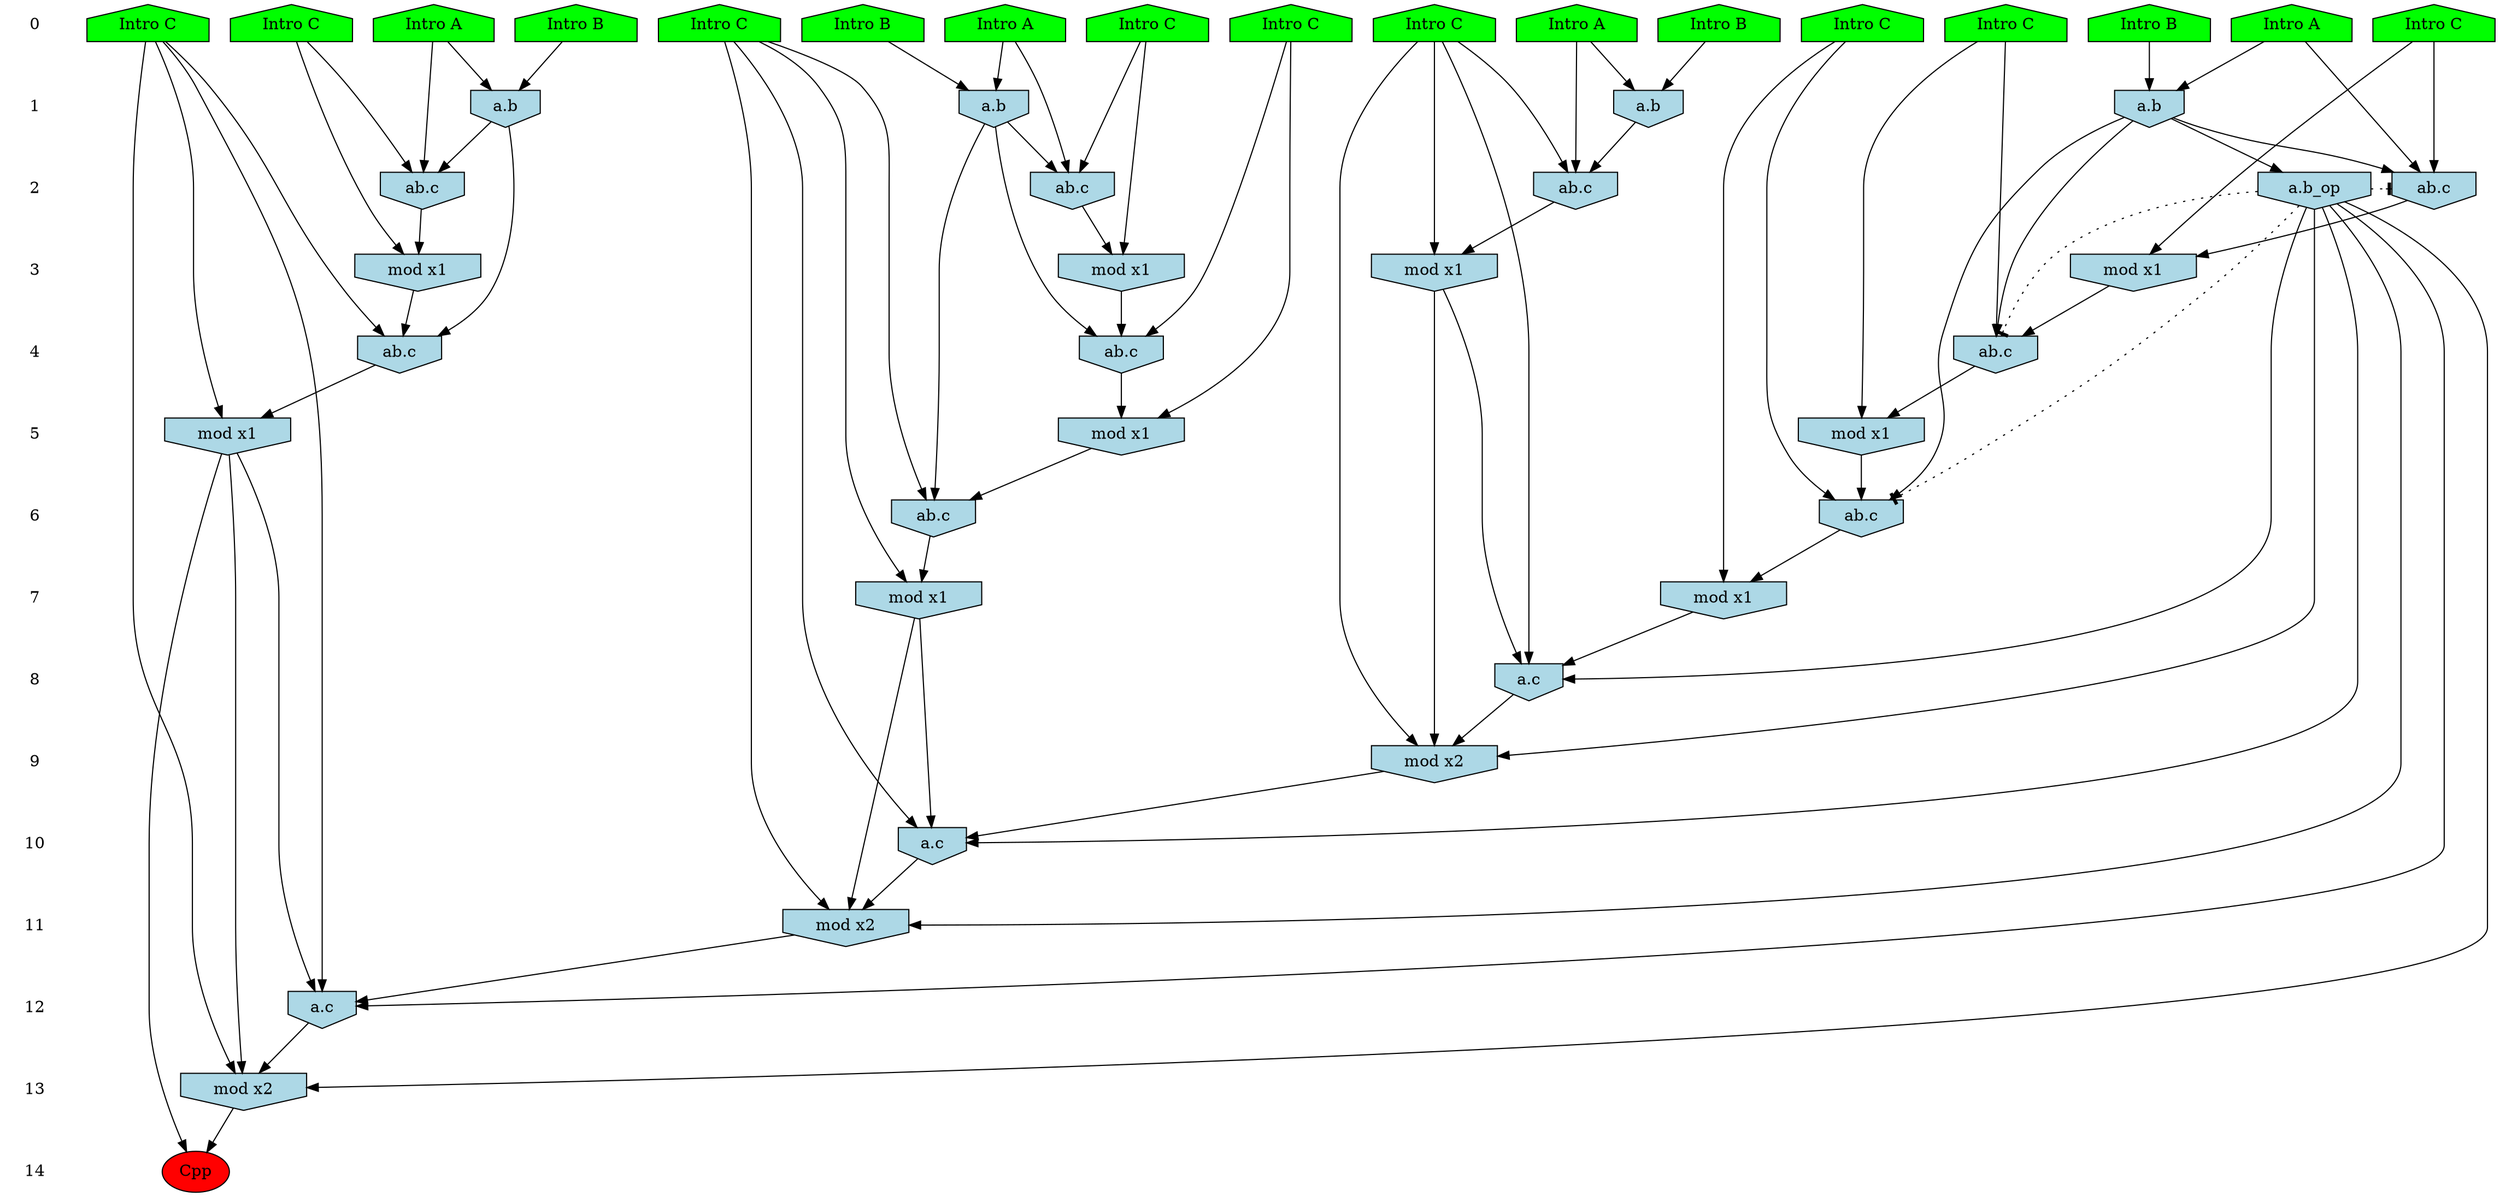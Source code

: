 /* Compression of 1 causal flows obtained in average at 1.916197E+01 t.u */
/* Compressed causal flows were: [3499] */
digraph G{
 ranksep=.5 ; 
{ rank = same ; "0" [shape=plaintext] ; node_1 [label ="Intro A", shape=house, style=filled, fillcolor=green] ;
node_2 [label ="Intro B", shape=house, style=filled, fillcolor=green] ;
node_3 [label ="Intro A", shape=house, style=filled, fillcolor=green] ;
node_4 [label ="Intro A", shape=house, style=filled, fillcolor=green] ;
node_5 [label ="Intro B", shape=house, style=filled, fillcolor=green] ;
node_6 [label ="Intro B", shape=house, style=filled, fillcolor=green] ;
node_7 [label ="Intro A", shape=house, style=filled, fillcolor=green] ;
node_8 [label ="Intro B", shape=house, style=filled, fillcolor=green] ;
node_9 [label ="Intro C", shape=house, style=filled, fillcolor=green] ;
node_10 [label ="Intro C", shape=house, style=filled, fillcolor=green] ;
node_11 [label ="Intro C", shape=house, style=filled, fillcolor=green] ;
node_12 [label ="Intro C", shape=house, style=filled, fillcolor=green] ;
node_13 [label ="Intro C", shape=house, style=filled, fillcolor=green] ;
node_14 [label ="Intro C", shape=house, style=filled, fillcolor=green] ;
node_15 [label ="Intro C", shape=house, style=filled, fillcolor=green] ;
node_16 [label ="Intro C", shape=house, style=filled, fillcolor=green] ;
node_17 [label ="Intro C", shape=house, style=filled, fillcolor=green] ;
}
{ rank = same ; "1" [shape=plaintext] ; node_18 [label="a.b", shape=invhouse, style=filled, fillcolor = lightblue] ;
node_19 [label="a.b", shape=invhouse, style=filled, fillcolor = lightblue] ;
node_24 [label="a.b", shape=invhouse, style=filled, fillcolor = lightblue] ;
node_25 [label="a.b", shape=invhouse, style=filled, fillcolor = lightblue] ;
}
{ rank = same ; "2" [shape=plaintext] ; node_20 [label="ab.c", shape=invhouse, style=filled, fillcolor = lightblue] ;
node_22 [label="ab.c", shape=invhouse, style=filled, fillcolor = lightblue] ;
node_28 [label="ab.c", shape=invhouse, style=filled, fillcolor = lightblue] ;
node_30 [label="ab.c", shape=invhouse, style=filled, fillcolor = lightblue] ;
node_39 [label="a.b_op", shape=invhouse, style=filled, fillcolor = lightblue] ;
}
{ rank = same ; "3" [shape=plaintext] ; node_21 [label="mod x1", shape=invhouse, style=filled, fillcolor = lightblue] ;
node_23 [label="mod x1", shape=invhouse, style=filled, fillcolor = lightblue] ;
node_31 [label="mod x1", shape=invhouse, style=filled, fillcolor = lightblue] ;
node_37 [label="mod x1", shape=invhouse, style=filled, fillcolor = lightblue] ;
}
{ rank = same ; "4" [shape=plaintext] ; node_26 [label="ab.c", shape=invhouse, style=filled, fillcolor = lightblue] ;
node_27 [label="ab.c", shape=invhouse, style=filled, fillcolor = lightblue] ;
node_38 [label="ab.c", shape=invhouse, style=filled, fillcolor = lightblue] ;
}
{ rank = same ; "5" [shape=plaintext] ; node_29 [label="mod x1", shape=invhouse, style=filled, fillcolor = lightblue] ;
node_33 [label="mod x1", shape=invhouse, style=filled, fillcolor = lightblue] ;
node_40 [label="mod x1", shape=invhouse, style=filled, fillcolor = lightblue] ;
}
{ rank = same ; "6" [shape=plaintext] ; node_32 [label="ab.c", shape=invhouse, style=filled, fillcolor = lightblue] ;
node_34 [label="ab.c", shape=invhouse, style=filled, fillcolor = lightblue] ;
}
{ rank = same ; "7" [shape=plaintext] ; node_35 [label="mod x1", shape=invhouse, style=filled, fillcolor = lightblue] ;
node_36 [label="mod x1", shape=invhouse, style=filled, fillcolor = lightblue] ;
}
{ rank = same ; "8" [shape=plaintext] ; node_41 [label="a.c", shape=invhouse, style=filled, fillcolor = lightblue] ;
}
{ rank = same ; "9" [shape=plaintext] ; node_42 [label="mod x2", shape=invhouse, style=filled, fillcolor = lightblue] ;
}
{ rank = same ; "10" [shape=plaintext] ; node_43 [label="a.c", shape=invhouse, style=filled, fillcolor = lightblue] ;
}
{ rank = same ; "11" [shape=plaintext] ; node_44 [label="mod x2", shape=invhouse, style=filled, fillcolor = lightblue] ;
}
{ rank = same ; "12" [shape=plaintext] ; node_45 [label="a.c", shape=invhouse, style=filled, fillcolor = lightblue] ;
}
{ rank = same ; "13" [shape=plaintext] ; node_46 [label="mod x2", shape=invhouse, style=filled, fillcolor = lightblue] ;
}
{ rank = same ; "14" [shape=plaintext] ; node_47 [label ="Cpp", style=filled, fillcolor=red] ;
}
"0" -> "1" [style="invis"]; 
"1" -> "2" [style="invis"]; 
"2" -> "3" [style="invis"]; 
"3" -> "4" [style="invis"]; 
"4" -> "5" [style="invis"]; 
"5" -> "6" [style="invis"]; 
"6" -> "7" [style="invis"]; 
"7" -> "8" [style="invis"]; 
"8" -> "9" [style="invis"]; 
"9" -> "10" [style="invis"]; 
"10" -> "11" [style="invis"]; 
"11" -> "12" [style="invis"]; 
"12" -> "13" [style="invis"]; 
"13" -> "14" [style="invis"]; 
node_1 -> node_18
node_2 -> node_18
node_4 -> node_19
node_5 -> node_19
node_4 -> node_20
node_14 -> node_20
node_19 -> node_20
node_14 -> node_21
node_20 -> node_21
node_1 -> node_22
node_10 -> node_22
node_18 -> node_22
node_10 -> node_23
node_22 -> node_23
node_3 -> node_24
node_8 -> node_24
node_6 -> node_25
node_7 -> node_25
node_15 -> node_26
node_19 -> node_26
node_21 -> node_26
node_11 -> node_27
node_18 -> node_27
node_23 -> node_27
node_7 -> node_28
node_16 -> node_28
node_25 -> node_28
node_11 -> node_29
node_27 -> node_29
node_3 -> node_30
node_17 -> node_30
node_24 -> node_30
node_17 -> node_31
node_30 -> node_31
node_13 -> node_32
node_18 -> node_32
node_29 -> node_32
node_15 -> node_33
node_26 -> node_33
node_12 -> node_34
node_19 -> node_34
node_33 -> node_34
node_13 -> node_35
node_32 -> node_35
node_12 -> node_36
node_34 -> node_36
node_16 -> node_37
node_28 -> node_37
node_9 -> node_38
node_25 -> node_38
node_37 -> node_38
node_19 -> node_39
node_9 -> node_40
node_38 -> node_40
node_17 -> node_41
node_31 -> node_41
node_36 -> node_41
node_39 -> node_41
node_17 -> node_42
node_31 -> node_42
node_39 -> node_42
node_41 -> node_42
node_13 -> node_43
node_35 -> node_43
node_39 -> node_43
node_42 -> node_43
node_13 -> node_44
node_35 -> node_44
node_39 -> node_44
node_43 -> node_44
node_9 -> node_45
node_39 -> node_45
node_40 -> node_45
node_44 -> node_45
node_9 -> node_46
node_39 -> node_46
node_40 -> node_46
node_45 -> node_46
node_40 -> node_47
node_46 -> node_47
node_39 -> node_34 [style=dotted, arrowhead = tee] 
node_39 -> node_26 [style=dotted, arrowhead = tee] 
node_39 -> node_20 [style=dotted, arrowhead = tee] 
}
/*
 Dot generation time: 0.000190
*/